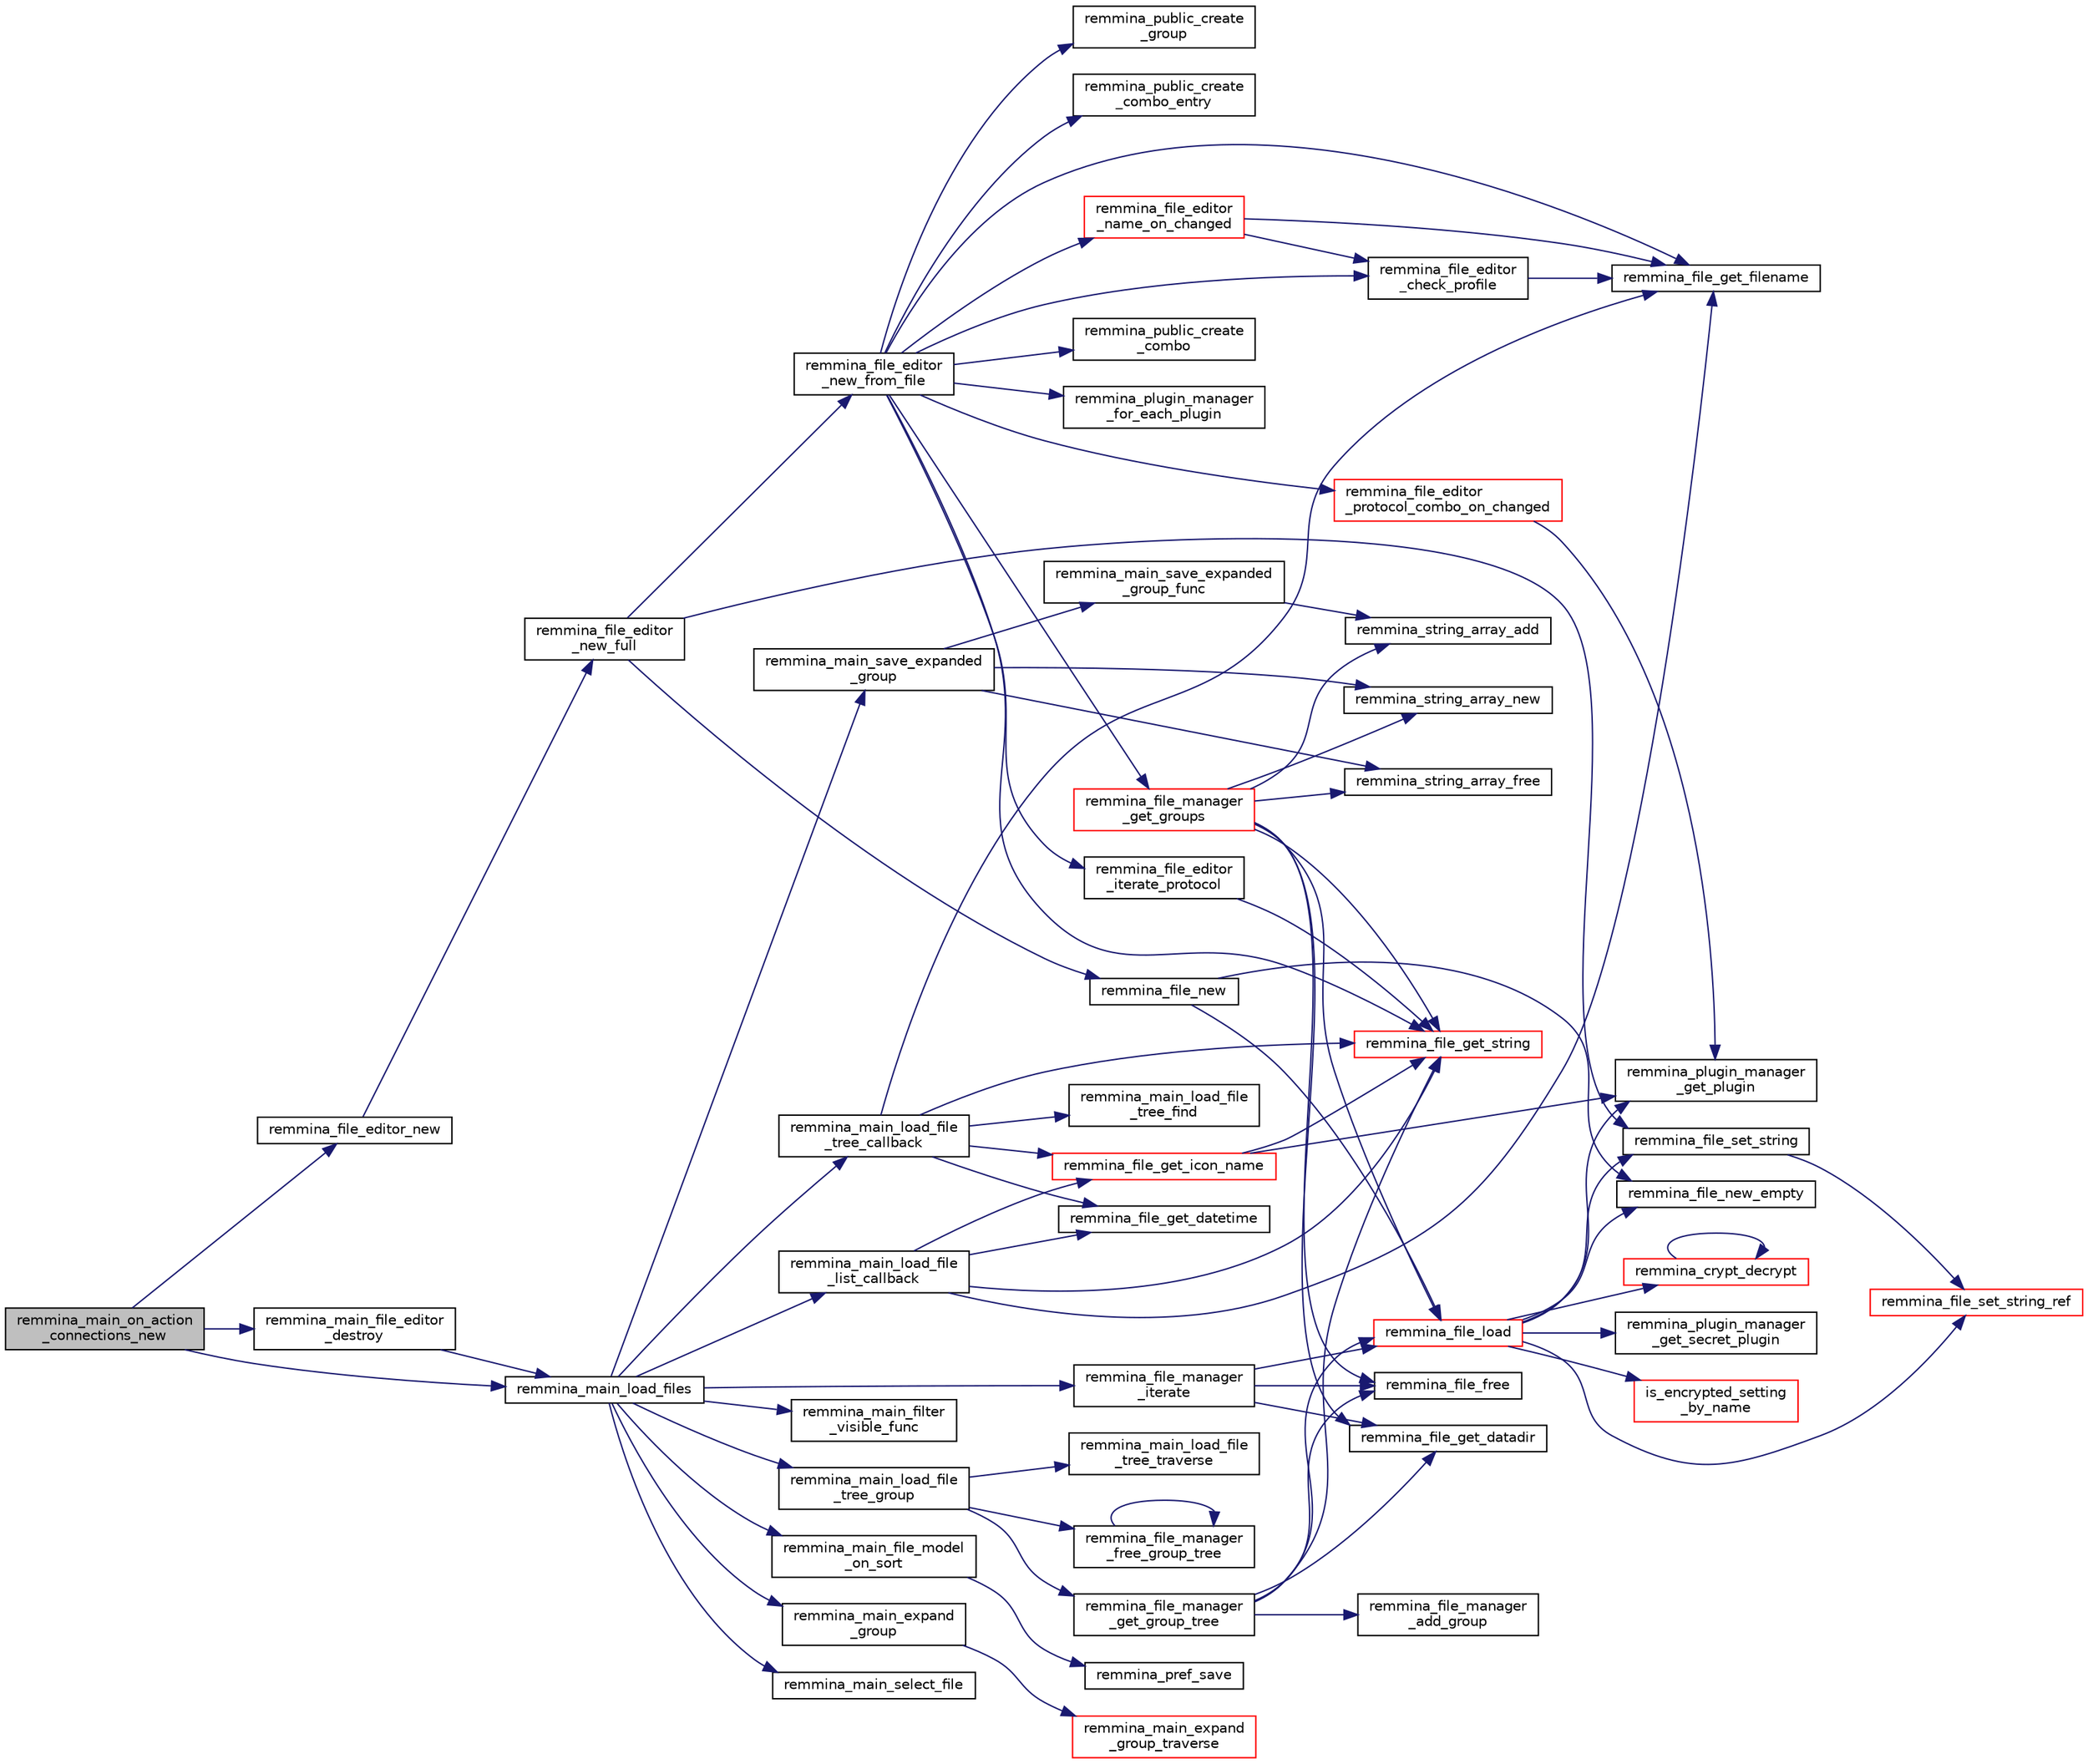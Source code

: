 digraph "remmina_main_on_action_connections_new"
{
  edge [fontname="Helvetica",fontsize="10",labelfontname="Helvetica",labelfontsize="10"];
  node [fontname="Helvetica",fontsize="10",shape=record];
  rankdir="LR";
  Node4522 [label="remmina_main_on_action\l_connections_new",height=0.2,width=0.4,color="black", fillcolor="grey75", style="filled", fontcolor="black"];
  Node4522 -> Node4523 [color="midnightblue",fontsize="10",style="solid",fontname="Helvetica"];
  Node4523 [label="remmina_file_editor_new",height=0.2,width=0.4,color="black", fillcolor="white", style="filled",URL="$remmina__file__editor_8c.html#aa4e8657ca722e4cce3f3c42c0cfec51e"];
  Node4523 -> Node4524 [color="midnightblue",fontsize="10",style="solid",fontname="Helvetica"];
  Node4524 [label="remmina_file_editor\l_new_full",height=0.2,width=0.4,color="black", fillcolor="white", style="filled",URL="$remmina__file__editor_8c.html#ab563344276cbcdf0fcea05b0b64c7aeb"];
  Node4524 -> Node4525 [color="midnightblue",fontsize="10",style="solid",fontname="Helvetica"];
  Node4525 [label="remmina_file_new",height=0.2,width=0.4,color="black", fillcolor="white", style="filled",URL="$remmina__file_8c.html#a5e421ba636d34e21bba5ece463e98892"];
  Node4525 -> Node4526 [color="midnightblue",fontsize="10",style="solid",fontname="Helvetica"];
  Node4526 [label="remmina_file_load",height=0.2,width=0.4,color="red", fillcolor="white", style="filled",URL="$remmina__file_8c.html#ac1cc2d7f827f7d64c7fd3edf10e9383e"];
  Node4526 -> Node4527 [color="midnightblue",fontsize="10",style="solid",fontname="Helvetica"];
  Node4527 [label="remmina_file_new_empty",height=0.2,width=0.4,color="black", fillcolor="white", style="filled",URL="$remmina__file_8c.html#adab087b7139756f029020a87a5438cfa"];
  Node4526 -> Node4528 [color="midnightblue",fontsize="10",style="solid",fontname="Helvetica"];
  Node4528 [label="remmina_plugin_manager\l_get_plugin",height=0.2,width=0.4,color="black", fillcolor="white", style="filled",URL="$remmina__plugin__manager_8c.html#a3872c8656a8a3d5147bcc603471c1932"];
  Node4526 -> Node4529 [color="midnightblue",fontsize="10",style="solid",fontname="Helvetica"];
  Node4529 [label="remmina_plugin_manager\l_get_secret_plugin",height=0.2,width=0.4,color="black", fillcolor="white", style="filled",URL="$remmina__plugin__manager_8c.html#ad380a98f6624aa8c830015c8b428b7b4"];
  Node4526 -> Node4530 [color="midnightblue",fontsize="10",style="solid",fontname="Helvetica"];
  Node4530 [label="is_encrypted_setting\l_by_name",height=0.2,width=0.4,color="red", fillcolor="white", style="filled",URL="$remmina__file_8c.html#a72580559fa04082418a993fec4c77281"];
  Node4526 -> Node4534 [color="midnightblue",fontsize="10",style="solid",fontname="Helvetica"];
  Node4534 [label="remmina_file_set_string",height=0.2,width=0.4,color="black", fillcolor="white", style="filled",URL="$remmina__file_8c.html#a85ca1ca2d0bf9ef29e490c6f4527a954"];
  Node4534 -> Node4535 [color="midnightblue",fontsize="10",style="solid",fontname="Helvetica"];
  Node4535 [label="remmina_file_set_string_ref",height=0.2,width=0.4,color="red", fillcolor="white", style="filled",URL="$remmina__file_8c.html#a74951c1067a1a5e1341f5e1c1206dec6"];
  Node4526 -> Node4535 [color="midnightblue",fontsize="10",style="solid",fontname="Helvetica"];
  Node4526 -> Node4537 [color="midnightblue",fontsize="10",style="solid",fontname="Helvetica"];
  Node4537 [label="remmina_crypt_decrypt",height=0.2,width=0.4,color="red", fillcolor="white", style="filled",URL="$remmina__crypt_8c.html#a3fe2fa245d401146adf02a3a8f996ab9"];
  Node4537 -> Node4537 [color="midnightblue",fontsize="10",style="solid",fontname="Helvetica"];
  Node4525 -> Node4527 [color="midnightblue",fontsize="10",style="solid",fontname="Helvetica"];
  Node4524 -> Node4534 [color="midnightblue",fontsize="10",style="solid",fontname="Helvetica"];
  Node4524 -> Node4541 [color="midnightblue",fontsize="10",style="solid",fontname="Helvetica"];
  Node4541 [label="remmina_file_editor\l_new_from_file",height=0.2,width=0.4,color="black", fillcolor="white", style="filled",URL="$remmina__file__editor_8c.html#a08327d6951c345808628dbb5784aba06"];
  Node4541 -> Node4542 [color="midnightblue",fontsize="10",style="solid",fontname="Helvetica"];
  Node4542 [label="remmina_file_get_filename",height=0.2,width=0.4,color="black", fillcolor="white", style="filled",URL="$remmina__file_8c.html#ad1e4f3a0f64cd98e301044b6c38a1f1d"];
  Node4541 -> Node4543 [color="midnightblue",fontsize="10",style="solid",fontname="Helvetica"];
  Node4543 [label="remmina_public_create\l_group",height=0.2,width=0.4,color="black", fillcolor="white", style="filled",URL="$remmina__public_8c.html#a995da243f78002153d18616b46dcdf63"];
  Node4541 -> Node4544 [color="midnightblue",fontsize="10",style="solid",fontname="Helvetica"];
  Node4544 [label="remmina_file_editor\l_name_on_changed",height=0.2,width=0.4,color="red", fillcolor="white", style="filled",URL="$remmina__file__editor_8c.html#a206bacb96cc7d4236d910be89a7cd613"];
  Node4544 -> Node4542 [color="midnightblue",fontsize="10",style="solid",fontname="Helvetica"];
  Node4544 -> Node4547 [color="midnightblue",fontsize="10",style="solid",fontname="Helvetica"];
  Node4547 [label="remmina_file_editor\l_check_profile",height=0.2,width=0.4,color="black", fillcolor="white", style="filled",URL="$remmina__file__editor_8c.html#aefdb47b5da15009d5ff7a8d1f2b06a06"];
  Node4547 -> Node4542 [color="midnightblue",fontsize="10",style="solid",fontname="Helvetica"];
  Node4541 -> Node4548 [color="midnightblue",fontsize="10",style="solid",fontname="Helvetica"];
  Node4548 [label="remmina_file_get_string",height=0.2,width=0.4,color="red", fillcolor="white", style="filled",URL="$remmina__file_8c.html#a8eb1b213d9d08c6ad13683ce05f4355e"];
  Node4541 -> Node4601 [color="midnightblue",fontsize="10",style="solid",fontname="Helvetica"];
  Node4601 [label="remmina_file_manager\l_get_groups",height=0.2,width=0.4,color="red", fillcolor="white", style="filled",URL="$remmina__file__manager_8c.html#a536edeef371d907ab3936f4d65c3003d"];
  Node4601 -> Node4546 [color="midnightblue",fontsize="10",style="solid",fontname="Helvetica"];
  Node4546 [label="remmina_file_get_datadir",height=0.2,width=0.4,color="black", fillcolor="white", style="filled",URL="$remmina__file__manager_8c.html#aa65bc30beb59d607ba430d966e7e27f5"];
  Node4601 -> Node4560 [color="midnightblue",fontsize="10",style="solid",fontname="Helvetica"];
  Node4560 [label="remmina_string_array_new",height=0.2,width=0.4,color="black", fillcolor="white", style="filled",URL="$remmina__string__array_8c.html#aff90e964c6541b1af02adf7ea39e6e02"];
  Node4601 -> Node4526 [color="midnightblue",fontsize="10",style="solid",fontname="Helvetica"];
  Node4601 -> Node4548 [color="midnightblue",fontsize="10",style="solid",fontname="Helvetica"];
  Node4601 -> Node4562 [color="midnightblue",fontsize="10",style="solid",fontname="Helvetica"];
  Node4562 [label="remmina_string_array_add",height=0.2,width=0.4,color="black", fillcolor="white", style="filled",URL="$remmina__string__array_8c.html#a2aaacca7db4b86f836486cfb559398f0"];
  Node4601 -> Node4566 [color="midnightblue",fontsize="10",style="solid",fontname="Helvetica"];
  Node4566 [label="remmina_file_free",height=0.2,width=0.4,color="black", fillcolor="white", style="filled",URL="$remmina__file_8c.html#abd2f06bf0a5ddcf7156e5ef7d0c8d4d7"];
  Node4601 -> Node4559 [color="midnightblue",fontsize="10",style="solid",fontname="Helvetica"];
  Node4559 [label="remmina_string_array_free",height=0.2,width=0.4,color="black", fillcolor="white", style="filled",URL="$remmina__string__array_8c.html#a8ab78913d299df665a408a8a5ec51bbe"];
  Node4541 -> Node4605 [color="midnightblue",fontsize="10",style="solid",fontname="Helvetica"];
  Node4605 [label="remmina_public_create\l_combo_entry",height=0.2,width=0.4,color="black", fillcolor="white", style="filled",URL="$remmina__public_8c.html#a9ec86f1e9caea5ebc867a90230d6b51a"];
  Node4541 -> Node4606 [color="midnightblue",fontsize="10",style="solid",fontname="Helvetica"];
  Node4606 [label="remmina_public_create\l_combo",height=0.2,width=0.4,color="black", fillcolor="white", style="filled",URL="$remmina__public_8c.html#ab4a593956dfe89aba3242a5c264a681f"];
  Node4541 -> Node4607 [color="midnightblue",fontsize="10",style="solid",fontname="Helvetica"];
  Node4607 [label="remmina_plugin_manager\l_for_each_plugin",height=0.2,width=0.4,color="black", fillcolor="white", style="filled",URL="$remmina__plugin__manager_8c.html#a13f13a6a4280268656f258cb5aeff031"];
  Node4541 -> Node4608 [color="midnightblue",fontsize="10",style="solid",fontname="Helvetica"];
  Node4608 [label="remmina_file_editor\l_iterate_protocol",height=0.2,width=0.4,color="black", fillcolor="white", style="filled",URL="$remmina__file__editor_8c.html#afc37e2e9dbe8f0c8bcf1a76d0c54ea1b"];
  Node4608 -> Node4548 [color="midnightblue",fontsize="10",style="solid",fontname="Helvetica"];
  Node4541 -> Node4609 [color="midnightblue",fontsize="10",style="solid",fontname="Helvetica"];
  Node4609 [label="remmina_file_editor\l_protocol_combo_on_changed",height=0.2,width=0.4,color="red", fillcolor="white", style="filled",URL="$remmina__file__editor_8c.html#a333de350f1b07add2d0fd06320c80d16"];
  Node4609 -> Node4528 [color="midnightblue",fontsize="10",style="solid",fontname="Helvetica"];
  Node4541 -> Node4547 [color="midnightblue",fontsize="10",style="solid",fontname="Helvetica"];
  Node4522 -> Node4646 [color="midnightblue",fontsize="10",style="solid",fontname="Helvetica"];
  Node4646 [label="remmina_main_file_editor\l_destroy",height=0.2,width=0.4,color="black", fillcolor="white", style="filled",URL="$remmina__main_8c.html#a6a466d0b07944e619bd9b0e473c8a5bd"];
  Node4646 -> Node4557 [color="midnightblue",fontsize="10",style="solid",fontname="Helvetica"];
  Node4557 [label="remmina_main_load_files",height=0.2,width=0.4,color="black", fillcolor="white", style="filled",URL="$remmina__main_8c.html#a3617295e74fa84edbd41dedc601402a7"];
  Node4557 -> Node4558 [color="midnightblue",fontsize="10",style="solid",fontname="Helvetica"];
  Node4558 [label="remmina_main_save_expanded\l_group",height=0.2,width=0.4,color="black", fillcolor="white", style="filled",URL="$remmina__main_8c.html#ad8744dc59ba8072ffdf557b6c94e9f40"];
  Node4558 -> Node4559 [color="midnightblue",fontsize="10",style="solid",fontname="Helvetica"];
  Node4558 -> Node4560 [color="midnightblue",fontsize="10",style="solid",fontname="Helvetica"];
  Node4558 -> Node4561 [color="midnightblue",fontsize="10",style="solid",fontname="Helvetica"];
  Node4561 [label="remmina_main_save_expanded\l_group_func",height=0.2,width=0.4,color="black", fillcolor="white", style="filled",URL="$remmina__main_8c.html#a51880fc109db6457a5d0fc543c2deaf2"];
  Node4561 -> Node4562 [color="midnightblue",fontsize="10",style="solid",fontname="Helvetica"];
  Node4557 -> Node4563 [color="midnightblue",fontsize="10",style="solid",fontname="Helvetica"];
  Node4563 [label="remmina_main_load_file\l_tree_group",height=0.2,width=0.4,color="black", fillcolor="white", style="filled",URL="$remmina__main_8c.html#aa46e6b815c241d32a476a29053dbf296"];
  Node4563 -> Node4564 [color="midnightblue",fontsize="10",style="solid",fontname="Helvetica"];
  Node4564 [label="remmina_file_manager\l_get_group_tree",height=0.2,width=0.4,color="black", fillcolor="white", style="filled",URL="$remmina__file__manager_8c.html#a6593a3f297f420f012405fa582819857"];
  Node4564 -> Node4546 [color="midnightblue",fontsize="10",style="solid",fontname="Helvetica"];
  Node4564 -> Node4526 [color="midnightblue",fontsize="10",style="solid",fontname="Helvetica"];
  Node4564 -> Node4548 [color="midnightblue",fontsize="10",style="solid",fontname="Helvetica"];
  Node4564 -> Node4565 [color="midnightblue",fontsize="10",style="solid",fontname="Helvetica"];
  Node4565 [label="remmina_file_manager\l_add_group",height=0.2,width=0.4,color="black", fillcolor="white", style="filled",URL="$remmina__file__manager_8c.html#a3b100405380ddccce98669a8b46ecc66"];
  Node4564 -> Node4566 [color="midnightblue",fontsize="10",style="solid",fontname="Helvetica"];
  Node4563 -> Node4567 [color="midnightblue",fontsize="10",style="solid",fontname="Helvetica"];
  Node4567 [label="remmina_main_load_file\l_tree_traverse",height=0.2,width=0.4,color="black", fillcolor="white", style="filled",URL="$remmina__main_8c.html#a2a6ba822ef89ef8ad9f19340c2c8b7f5"];
  Node4563 -> Node4568 [color="midnightblue",fontsize="10",style="solid",fontname="Helvetica"];
  Node4568 [label="remmina_file_manager\l_free_group_tree",height=0.2,width=0.4,color="black", fillcolor="white", style="filled",URL="$remmina__file__manager_8c.html#a06196f19abc15526514a5aa59a568798"];
  Node4568 -> Node4568 [color="midnightblue",fontsize="10",style="solid",fontname="Helvetica"];
  Node4557 -> Node4569 [color="midnightblue",fontsize="10",style="solid",fontname="Helvetica"];
  Node4569 [label="remmina_file_manager\l_iterate",height=0.2,width=0.4,color="black", fillcolor="white", style="filled",URL="$remmina__file__manager_8c.html#a55a717aafc046713380bd2c55f29165a"];
  Node4569 -> Node4546 [color="midnightblue",fontsize="10",style="solid",fontname="Helvetica"];
  Node4569 -> Node4526 [color="midnightblue",fontsize="10",style="solid",fontname="Helvetica"];
  Node4569 -> Node4566 [color="midnightblue",fontsize="10",style="solid",fontname="Helvetica"];
  Node4557 -> Node4570 [color="midnightblue",fontsize="10",style="solid",fontname="Helvetica"];
  Node4570 [label="remmina_main_load_file\l_tree_callback",height=0.2,width=0.4,color="black", fillcolor="white", style="filled",URL="$remmina__main_8c.html#ae32574ebe06b1a24f135af9379e663b4"];
  Node4570 -> Node4571 [color="midnightblue",fontsize="10",style="solid",fontname="Helvetica"];
  Node4571 [label="remmina_main_load_file\l_tree_find",height=0.2,width=0.4,color="black", fillcolor="white", style="filled",URL="$remmina__main_8c.html#a847424fdb97ffe35d060409d4d738497"];
  Node4570 -> Node4548 [color="midnightblue",fontsize="10",style="solid",fontname="Helvetica"];
  Node4570 -> Node4572 [color="midnightblue",fontsize="10",style="solid",fontname="Helvetica"];
  Node4572 [label="remmina_file_get_datetime",height=0.2,width=0.4,color="black", fillcolor="white", style="filled",URL="$remmina__file_8c.html#a96abbfdc183d1e82fdffd6445d611ffe",tooltip="Return the string date of the last time a file has been modified. "];
  Node4570 -> Node4573 [color="midnightblue",fontsize="10",style="solid",fontname="Helvetica"];
  Node4573 [label="remmina_file_get_icon_name",height=0.2,width=0.4,color="red", fillcolor="white", style="filled",URL="$remmina__file_8c.html#a2feb8e9e32f3ff4e2fac836e67a77331"];
  Node4573 -> Node4528 [color="midnightblue",fontsize="10",style="solid",fontname="Helvetica"];
  Node4573 -> Node4548 [color="midnightblue",fontsize="10",style="solid",fontname="Helvetica"];
  Node4570 -> Node4542 [color="midnightblue",fontsize="10",style="solid",fontname="Helvetica"];
  Node4557 -> Node4575 [color="midnightblue",fontsize="10",style="solid",fontname="Helvetica"];
  Node4575 [label="remmina_main_load_file\l_list_callback",height=0.2,width=0.4,color="black", fillcolor="white", style="filled",URL="$remmina__main_8c.html#a71f485dba1b11bf8cba129920767b5e6"];
  Node4575 -> Node4572 [color="midnightblue",fontsize="10",style="solid",fontname="Helvetica"];
  Node4575 -> Node4573 [color="midnightblue",fontsize="10",style="solid",fontname="Helvetica"];
  Node4575 -> Node4548 [color="midnightblue",fontsize="10",style="solid",fontname="Helvetica"];
  Node4575 -> Node4542 [color="midnightblue",fontsize="10",style="solid",fontname="Helvetica"];
  Node4557 -> Node4576 [color="midnightblue",fontsize="10",style="solid",fontname="Helvetica"];
  Node4576 [label="remmina_main_filter\l_visible_func",height=0.2,width=0.4,color="black", fillcolor="white", style="filled",URL="$remmina__main_8c.html#ab0d22f0e3571eb80886acb0c68005800"];
  Node4557 -> Node4577 [color="midnightblue",fontsize="10",style="solid",fontname="Helvetica"];
  Node4577 [label="remmina_main_file_model\l_on_sort",height=0.2,width=0.4,color="black", fillcolor="white", style="filled",URL="$remmina__main_8c.html#a71fbe206a9c2abb8f348ee598d7751b7"];
  Node4577 -> Node4578 [color="midnightblue",fontsize="10",style="solid",fontname="Helvetica"];
  Node4578 [label="remmina_pref_save",height=0.2,width=0.4,color="black", fillcolor="white", style="filled",URL="$remmina__pref_8c.html#a1c614a5e7dc3cd415be6e0a926e26983"];
  Node4557 -> Node4579 [color="midnightblue",fontsize="10",style="solid",fontname="Helvetica"];
  Node4579 [label="remmina_main_expand\l_group",height=0.2,width=0.4,color="black", fillcolor="white", style="filled",URL="$remmina__main_8c.html#a4a4733c243f20c3ffc27105003f5e30e"];
  Node4579 -> Node4580 [color="midnightblue",fontsize="10",style="solid",fontname="Helvetica"];
  Node4580 [label="remmina_main_expand\l_group_traverse",height=0.2,width=0.4,color="red", fillcolor="white", style="filled",URL="$remmina__main_8c.html#a74cb130b886c2b905f651e777644a08c"];
  Node4557 -> Node4582 [color="midnightblue",fontsize="10",style="solid",fontname="Helvetica"];
  Node4582 [label="remmina_main_select_file",height=0.2,width=0.4,color="black", fillcolor="white", style="filled",URL="$remmina__main_8c.html#aa20963aed43242994c88d5a97a546355"];
  Node4522 -> Node4557 [color="midnightblue",fontsize="10",style="solid",fontname="Helvetica"];
}

